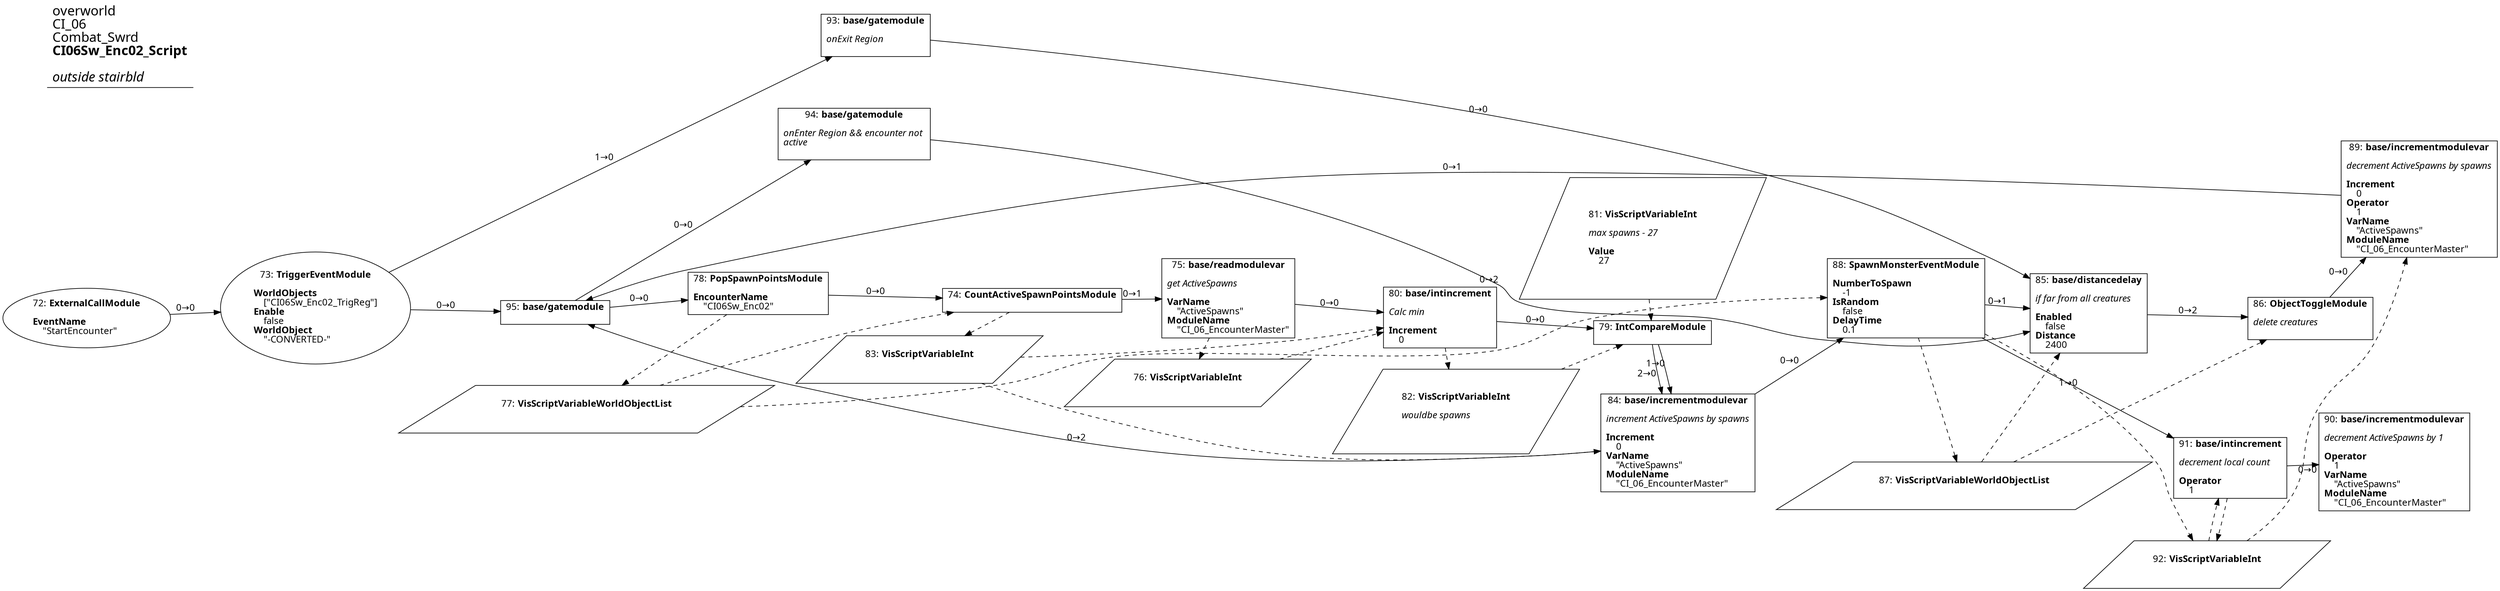 digraph {
    layout = fdp;
    overlap = prism;
    sep = "+16";
    splines = spline;

    node [ shape = box ];

    graph [ fontname = "Segoe UI" ];
    node [ fontname = "Segoe UI" ];
    edge [ fontname = "Segoe UI" ];

    72 [ label = <72: <b>ExternalCallModule</b><br/><br/><b>EventName</b><br align="left"/>    &quot;StartEncounter&quot;<br align="left"/>> ];
    72 [ shape = oval ]
    72 [ pos = "-0.66200006,0.67200005!" ];
    72 -> 73 [ label = "0→0" ];

    73 [ label = <73: <b>TriggerEventModule</b><br/><br/><b>WorldObjects</b><br align="left"/>    [&quot;CI06Sw_Enc02_TrigReg&quot;]<br align="left"/><b>Enable</b><br align="left"/>    false<br align="left"/><b>WorldObject</b><br align="left"/>    &quot;-CONVERTED-&quot;<br align="left"/>> ];
    73 [ shape = oval ]
    73 [ pos = "-0.37300003,0.67700005!" ];
    73 -> 95 [ label = "0→0" ];
    73 -> 93 [ label = "1→0" ];

    74 [ label = <74: <b>CountActiveSpawnPointsModule</b><br/><br/>> ];
    74 [ pos = "0.30100003,0.67800003!" ];
    74 -> 75 [ label = "0→1" ];
    77 -> 74 [ style = dashed ];
    74 -> 83 [ style = dashed ];

    75 [ label = <75: <b>base/readmodulevar</b><br/><br/><i>get ActiveSpawns<br align="left"/></i><br align="left"/><b>VarName</b><br align="left"/>    &quot;ActiveSpawns&quot;<br align="left"/><b>ModuleName</b><br align="left"/>    &quot;CI_06_EncounterMaster&quot;<br align="left"/>> ];
    75 [ pos = "0.573,0.68100005!" ];
    75 -> 80 [ label = "0→0" ];
    75 -> 76 [ style = dashed ];

    76 [ label = <76: <b>VisScriptVariableInt</b><br/><br/>> ];
    76 [ shape = parallelogram ]
    76 [ pos = "0.574,0.549!" ];

    77 [ label = <77: <b>VisScriptVariableWorldObjectList</b><br/><br/>> ];
    77 [ shape = parallelogram ]
    77 [ pos = "0.071,0.55!" ];

    78 [ label = <78: <b>PopSpawnPointsModule</b><br/><br/><b>EncounterName</b><br align="left"/>    &quot;CI06Sw_Enc02&quot;<br align="left"/>> ];
    78 [ pos = "0.07,0.679!" ];
    78 -> 74 [ label = "0→0" ];
    78 -> 77 [ style = dashed ];

    79 [ label = <79: <b>IntCompareModule</b><br/><br/>> ];
    79 [ pos = "1.0250001,0.68100005!" ];
    79 -> 84 [ label = "1→0" ];
    79 -> 84 [ label = "2→0" ];
    81 -> 79 [ style = dashed ];
    82 -> 79 [ style = dashed ];

    80 [ label = <80: <b>base/intincrement</b><br/><br/><i>Calc min<br align="left"/></i><br align="left"/><b>Increment</b><br align="left"/>    0<br align="left"/>> ];
    80 [ pos = "0.81700003,0.68100005!" ];
    80 -> 79 [ label = "0→0" ];
    80 -> 82 [ style = dashed ];
    83 -> 80 [ style = dashed ];
    76 -> 80 [ style = dashed ];

    81 [ label = <81: <b>VisScriptVariableInt</b><br/><br/><i>max spawns - 27<br align="left"/></i><br align="left"/><b>Value</b><br align="left"/>    27<br align="left"/>> ];
    81 [ shape = parallelogram ]
    81 [ pos = "1.021,0.73800004!" ];

    82 [ label = <82: <b>VisScriptVariableInt</b><br/><br/><i>wouldbe spawns<br align="left"/></i><br align="left"/>> ];
    82 [ shape = parallelogram ]
    82 [ pos = "0.82100004,0.535!" ];

    83 [ label = <83: <b>VisScriptVariableInt</b><br/><br/>> ];
    83 [ shape = parallelogram ]
    83 [ pos = "0.31100002,0.57600003!" ];

    84 [ label = <84: <b>base/incrementmodulevar</b><br/><br/><i>increment ActiveSpawns by spawns<br align="left"/></i><br align="left"/><b>Increment</b><br align="left"/>    0<br align="left"/><b>VarName</b><br align="left"/>    &quot;ActiveSpawns&quot;<br align="left"/><b>ModuleName</b><br align="left"/>    &quot;CI_06_EncounterMaster&quot;<br align="left"/>> ];
    84 [ pos = "1.207,0.49100003!" ];
    84 -> 88 [ label = "0→0" ];
    84 -> 95 [ label = "0→2" ];
    83 -> 84 [ style = dashed ];

    85 [ label = <85: <b>base/distancedelay</b><br/><br/><i>if far from all creatures<br align="left"/></i><br align="left"/><b>Enabled</b><br align="left"/>    false<br align="left"/><b>Distance</b><br align="left"/>    2400<br align="left"/>> ];
    85 [ pos = "1.7450001,0.68700004!" ];
    85 -> 86 [ label = "0→2" ];
    87 -> 85 [ style = dashed ];

    86 [ label = <86: <b>ObjectToggleModule</b><br/><br/><i>delete creatures<br align="left"/></i><br align="left"/>> ];
    86 [ pos = "1.9430001,0.67800003!" ];
    86 -> 89 [ label = "0→0" ];
    87 -> 86 [ style = dashed ];

    87 [ label = <87: <b>VisScriptVariableWorldObjectList</b><br/><br/>> ];
    87 [ shape = parallelogram ]
    87 [ pos = "1.47,0.45200002!" ];

    88 [ label = <88: <b>SpawnMonsterEventModule</b><br/><br/><b>NumberToSpawn</b><br align="left"/>    -1<br align="left"/><b>IsRandom</b><br align="left"/>    false<br align="left"/><b>DelayTime</b><br align="left"/>    0.1<br align="left"/>> ];
    88 [ pos = "1.468,0.68200004!" ];
    88 -> 85 [ label = "0→1" ];
    88 -> 91 [ label = "1→0" ];
    88 -> 87 [ style = dashed ];
    88 -> 92 [ style = dashed ];
    77 -> 88 [ style = dashed ];

    89 [ label = <89: <b>base/incrementmodulevar</b><br/><br/><i>decrement ActiveSpawns by spawns<br align="left"/></i><br align="left"/><b>Increment</b><br align="left"/>    0<br align="left"/><b>Operator</b><br align="left"/>    1<br align="left"/><b>VarName</b><br align="left"/>    &quot;ActiveSpawns&quot;<br align="left"/><b>ModuleName</b><br align="left"/>    &quot;CI_06_EncounterMaster&quot;<br align="left"/>> ];
    89 [ pos = "2.1650002,0.86300004!" ];
    89 -> 95 [ label = "0→1" ];
    92 -> 89 [ style = dashed ];

    90 [ label = <90: <b>base/incrementmodulevar</b><br/><br/><i>decrement ActiveSpawns by 1<br align="left"/></i><br align="left"/><b>Operator</b><br align="left"/>    1<br align="left"/><b>VarName</b><br align="left"/>    &quot;ActiveSpawns&quot;<br align="left"/><b>ModuleName</b><br align="left"/>    &quot;CI_06_EncounterMaster&quot;<br align="left"/>> ];
    90 [ pos = "1.9750001,0.45600003!" ];

    91 [ label = <91: <b>base/intincrement</b><br/><br/><i>decrement local count<br align="left"/></i><br align="left"/><b>Operator</b><br align="left"/>    1<br align="left"/>> ];
    91 [ pos = "1.7570001,0.455!" ];
    91 -> 90 [ label = "0→0" ];
    92 -> 91 [ style = dashed ];
    91 -> 92 [ style = dashed ];

    92 [ label = <92: <b>VisScriptVariableInt</b><br/><br/>> ];
    92 [ shape = parallelogram ]
    92 [ pos = "1.6800001,0.307!" ];

    93 [ label = <93: <b>base/gatemodule</b><br/><br/><i>onExit Region<br align="left"/></i><br align="left"/>> ];
    93 [ pos = "0.091000006,1.1110001!" ];
    93 -> 85 [ label = "0→0" ];

    94 [ label = <94: <b>base/gatemodule</b><br/><br/><i>onEnter Region &amp;&amp; encounter not <br align="left"/>active<br align="left"/></i><br align="left"/>> ];
    94 [ pos = "0.09200001,0.95000005!" ];
    94 -> 85 [ label = "0→2" ];

    95 [ label = <95: <b>base/gatemodule</b><br/><br/>> ];
    95 [ pos = "-0.132,0.67800003!" ];
    95 -> 94 [ label = "0→0" ];
    95 -> 78 [ label = "0→0" ];

    title [ pos = "-0.66300005,1.1120001!" ];
    title [ shape = underline ];
    title [ label = <<font point-size="20">overworld<br align="left"/>CI_06<br align="left"/>Combat_Swrd<br align="left"/><b>CI06Sw_Enc02_Script</b><br align="left"/><br/><i>outside stairbld</i><br align="left"/></font>> ];
}
